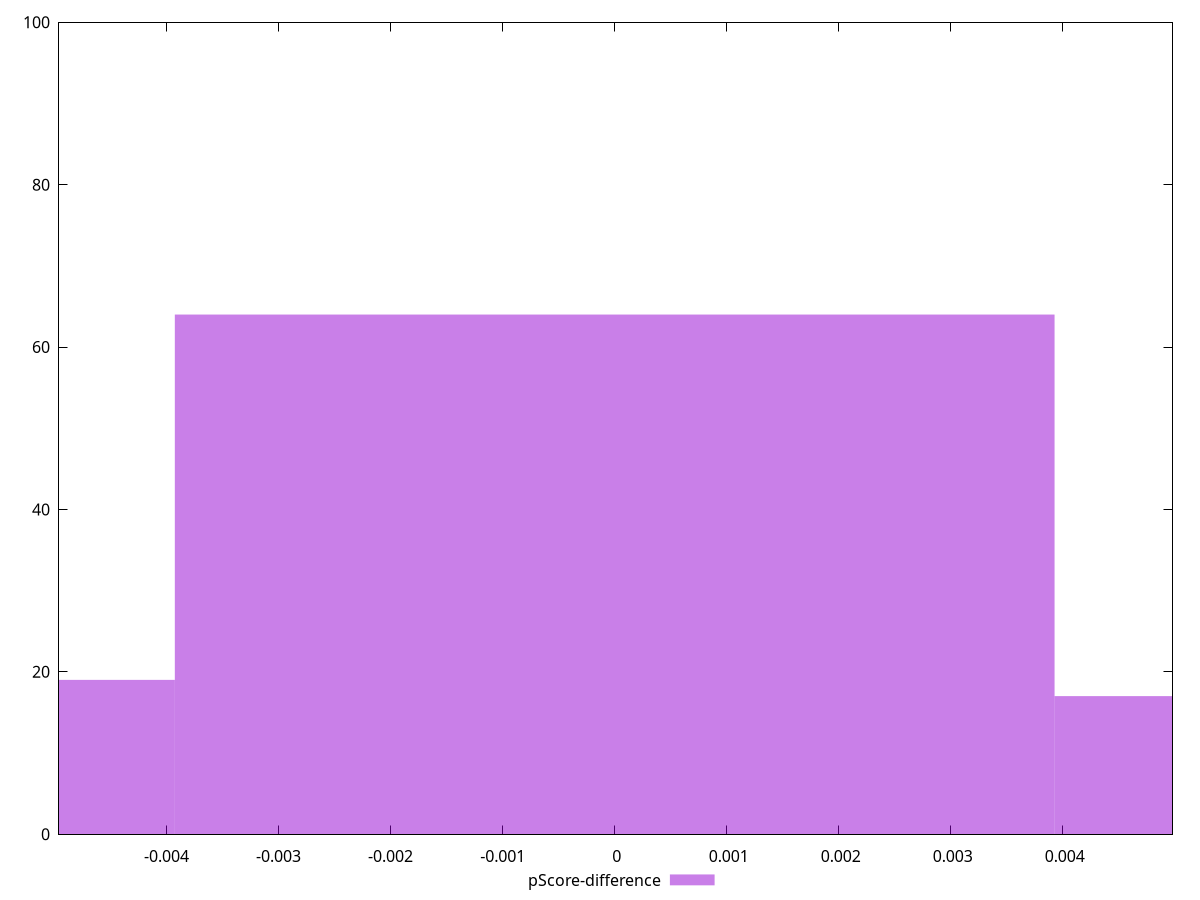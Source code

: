 reset

$pScoreDifference <<EOF
0.007852138591690216 17
0 64
-0.007852138591690216 19
EOF

set key outside below
set boxwidth 0.007852138591690216
set xrange [-0.00495989460817714:0.004978767020248465]
set yrange [0:100]
set trange [0:100]
set style fill transparent solid 0.5 noborder
set terminal svg size 640, 490 enhanced background rgb 'white'
set output "report_00017_2021-02-10T15-08-03.406Z/interactive/samples/pages+cached+noadtech/pScore-difference/histogram.svg"

plot $pScoreDifference title "pScore-difference" with boxes

reset
